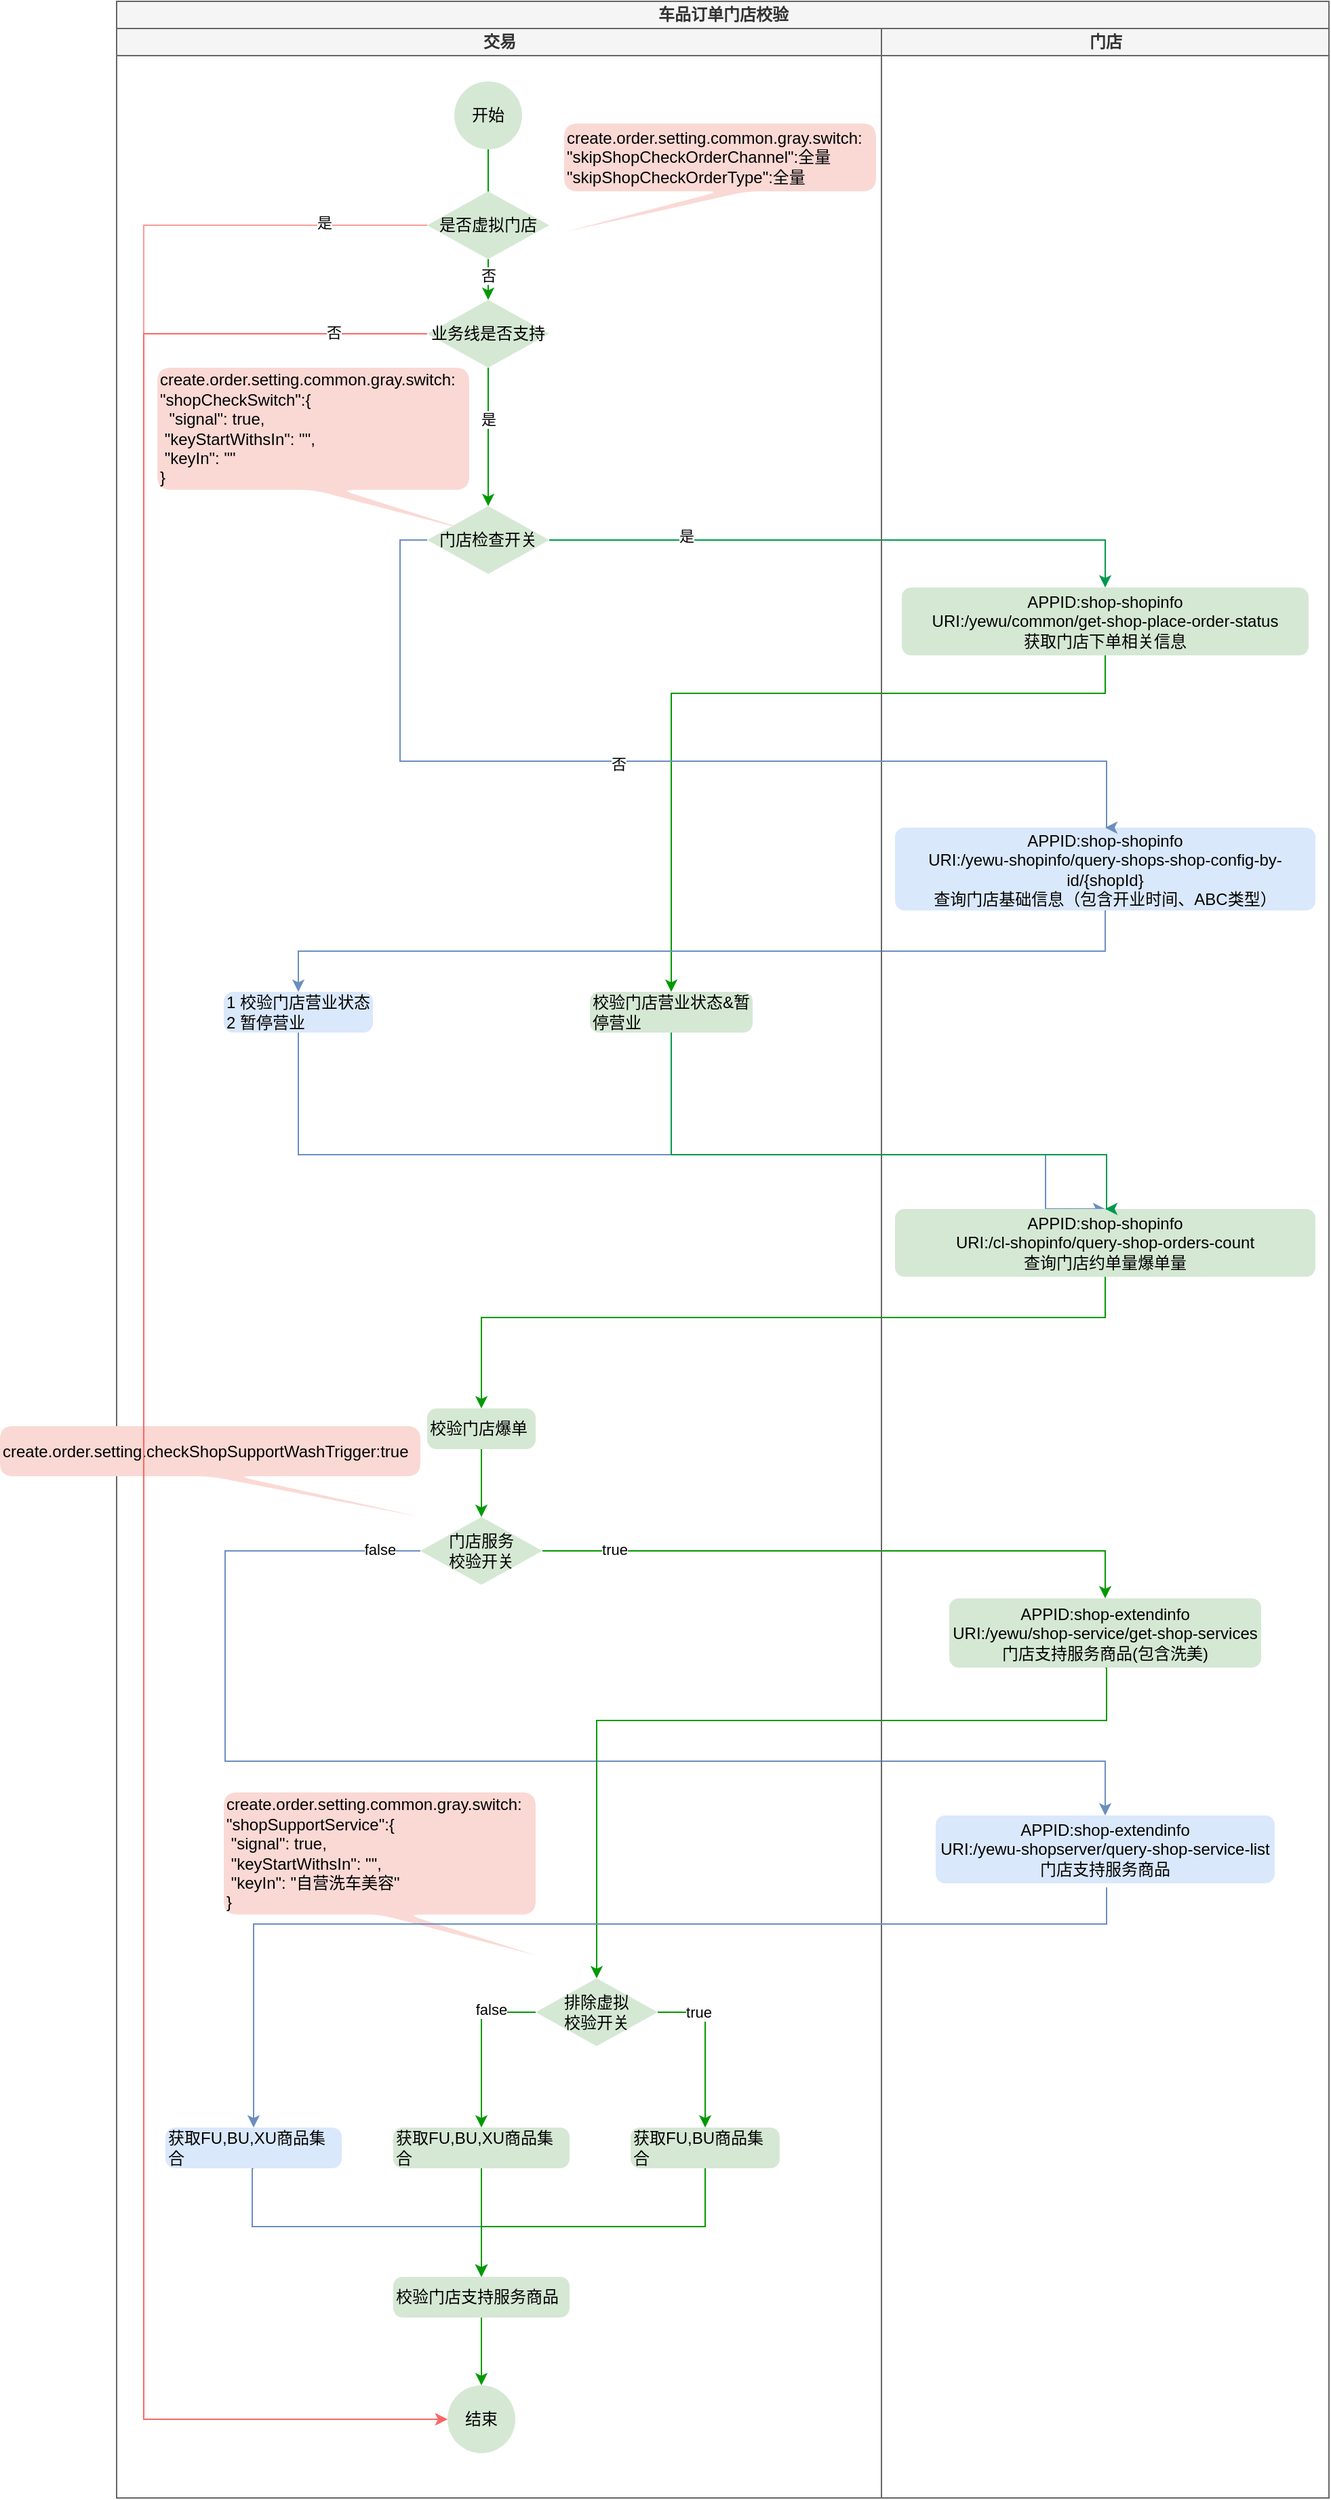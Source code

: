 <mxfile version="21.1.2" type="github">
  <diagram name="第 1 页" id="AVt_y9dyFcYkNv5ktKgn">
    <mxGraphModel dx="1224" dy="708" grid="1" gridSize="10" guides="1" tooltips="1" connect="1" arrows="1" fold="1" page="1" pageScale="1" pageWidth="827" pageHeight="1169" math="0" shadow="0">
      <root>
        <mxCell id="0" />
        <mxCell id="1" parent="0" />
        <mxCell id="YUauxcNz8qm9SXKkw9LV-1" value="车品订单门店校验" style="swimlane;childLayout=stackLayout;resizeParent=1;resizeParentMax=0;startSize=20;html=1;strokeColor=#666666;fillColor=#f5f5f5;fontColor=#333333;" vertex="1" parent="1">
          <mxGeometry x="200" y="550" width="894" height="1840" as="geometry" />
        </mxCell>
        <mxCell id="YUauxcNz8qm9SXKkw9LV-2" style="edgeStyle=orthogonalEdgeStyle;rounded=0;orthogonalLoop=1;jettySize=auto;html=1;exitX=1;exitY=0.5;exitDx=0;exitDy=0;exitPerimeter=0;strokeColor=#00994D;" edge="1" parent="YUauxcNz8qm9SXKkw9LV-1" source="YUauxcNz8qm9SXKkw9LV-23" target="YUauxcNz8qm9SXKkw9LV-50">
          <mxGeometry relative="1" as="geometry" />
        </mxCell>
        <mxCell id="YUauxcNz8qm9SXKkw9LV-3" value="是" style="edgeLabel;html=1;align=center;verticalAlign=middle;resizable=0;points=[];" vertex="1" connectable="0" parent="YUauxcNz8qm9SXKkw9LV-2">
          <mxGeometry x="-0.545" y="3" relative="1" as="geometry">
            <mxPoint as="offset" />
          </mxGeometry>
        </mxCell>
        <mxCell id="YUauxcNz8qm9SXKkw9LV-8" style="edgeStyle=orthogonalEdgeStyle;rounded=0;orthogonalLoop=1;jettySize=auto;html=1;exitX=0.5;exitY=1;exitDx=0;exitDy=0;strokeColor=#009900;entryX=0.5;entryY=0;entryDx=0;entryDy=0;" edge="1" parent="YUauxcNz8qm9SXKkw9LV-1" source="YUauxcNz8qm9SXKkw9LV-50" target="YUauxcNz8qm9SXKkw9LV-25">
          <mxGeometry relative="1" as="geometry">
            <mxPoint x="340" y="730" as="targetPoint" />
            <Array as="points">
              <mxPoint x="685" y="510" />
              <mxPoint x="410" y="510" />
            </Array>
          </mxGeometry>
        </mxCell>
        <mxCell id="YUauxcNz8qm9SXKkw9LV-10" style="edgeStyle=orthogonalEdgeStyle;rounded=0;orthogonalLoop=1;jettySize=auto;html=1;exitX=0.5;exitY=1;exitDx=0;exitDy=0;strokeColor=#6C8EBF;entryX=0.5;entryY=0;entryDx=0;entryDy=0;" edge="1" parent="YUauxcNz8qm9SXKkw9LV-1" source="YUauxcNz8qm9SXKkw9LV-52" target="YUauxcNz8qm9SXKkw9LV-27">
          <mxGeometry relative="1" as="geometry">
            <mxPoint x="80" y="730" as="targetPoint" />
          </mxGeometry>
        </mxCell>
        <mxCell id="YUauxcNz8qm9SXKkw9LV-11" style="edgeStyle=orthogonalEdgeStyle;rounded=0;orthogonalLoop=1;jettySize=auto;html=1;entryX=0.5;entryY=0;entryDx=0;entryDy=0;strokeColor=#6C8EBF;exitX=0.5;exitY=1;exitDx=0;exitDy=0;" edge="1" parent="YUauxcNz8qm9SXKkw9LV-1" source="YUauxcNz8qm9SXKkw9LV-27" target="YUauxcNz8qm9SXKkw9LV-53">
          <mxGeometry relative="1" as="geometry">
            <mxPoint x="220" y="880" as="targetPoint" />
            <Array as="points">
              <mxPoint x="134" y="850" />
              <mxPoint x="685" y="850" />
            </Array>
          </mxGeometry>
        </mxCell>
        <mxCell id="YUauxcNz8qm9SXKkw9LV-13" style="edgeStyle=orthogonalEdgeStyle;rounded=0;orthogonalLoop=1;jettySize=auto;html=1;entryX=0.5;entryY=0;entryDx=0;entryDy=0;strokeColor=#009900;exitX=0.5;exitY=1;exitDx=0;exitDy=0;" edge="1" parent="YUauxcNz8qm9SXKkw9LV-1" source="YUauxcNz8qm9SXKkw9LV-53" target="YUauxcNz8qm9SXKkw9LV-30">
          <mxGeometry relative="1" as="geometry">
            <mxPoint x="220" y="910" as="targetPoint" />
            <mxPoint x="615" y="890" as="sourcePoint" />
            <Array as="points">
              <mxPoint x="615" y="970" />
              <mxPoint x="220" y="970" />
            </Array>
          </mxGeometry>
        </mxCell>
        <mxCell id="YUauxcNz8qm9SXKkw9LV-14" style="edgeStyle=orthogonalEdgeStyle;rounded=0;orthogonalLoop=1;jettySize=auto;html=1;entryX=0.5;entryY=0;entryDx=0;entryDy=0;strokeColor=#009900;" edge="1" parent="YUauxcNz8qm9SXKkw9LV-1" source="YUauxcNz8qm9SXKkw9LV-31" target="YUauxcNz8qm9SXKkw9LV-54">
          <mxGeometry relative="1" as="geometry">
            <mxPoint x="600" y="1177" as="targetPoint" />
          </mxGeometry>
        </mxCell>
        <mxCell id="YUauxcNz8qm9SXKkw9LV-15" value="true" style="edgeLabel;html=1;align=center;verticalAlign=middle;resizable=0;points=[];" vertex="1" connectable="0" parent="YUauxcNz8qm9SXKkw9LV-14">
          <mxGeometry x="-0.767" y="1" relative="1" as="geometry">
            <mxPoint as="offset" />
          </mxGeometry>
        </mxCell>
        <mxCell id="YUauxcNz8qm9SXKkw9LV-16" style="edgeStyle=orthogonalEdgeStyle;rounded=0;orthogonalLoop=1;jettySize=auto;html=1;entryX=0.5;entryY=0;entryDx=0;entryDy=0;strokeColor=#6C8EBF;" edge="1" parent="YUauxcNz8qm9SXKkw9LV-1" source="YUauxcNz8qm9SXKkw9LV-31" target="YUauxcNz8qm9SXKkw9LV-55">
          <mxGeometry relative="1" as="geometry">
            <mxPoint x="620" y="1417" as="targetPoint" />
            <Array as="points">
              <mxPoint x="80" y="1142" />
              <mxPoint x="80" y="1297" />
              <mxPoint x="729" y="1297" />
            </Array>
          </mxGeometry>
        </mxCell>
        <mxCell id="YUauxcNz8qm9SXKkw9LV-17" value="false" style="edgeLabel;html=1;align=center;verticalAlign=middle;resizable=0;points=[];" vertex="1" connectable="0" parent="YUauxcNz8qm9SXKkw9LV-16">
          <mxGeometry x="-0.939" y="-1" relative="1" as="geometry">
            <mxPoint as="offset" />
          </mxGeometry>
        </mxCell>
        <mxCell id="YUauxcNz8qm9SXKkw9LV-48" style="edgeStyle=orthogonalEdgeStyle;rounded=0;orthogonalLoop=1;jettySize=auto;html=1;strokeColor=#009900;entryX=0.5;entryY=0;entryDx=0;entryDy=0;entryPerimeter=0;exitX=0.5;exitY=1;exitDx=0;exitDy=0;" edge="1" parent="YUauxcNz8qm9SXKkw9LV-1" source="YUauxcNz8qm9SXKkw9LV-54" target="YUauxcNz8qm9SXKkw9LV-36">
          <mxGeometry relative="1" as="geometry">
            <mxPoint x="290" y="1457" as="targetPoint" />
            <Array as="points">
              <mxPoint x="730" y="1228" />
              <mxPoint x="730" y="1267" />
              <mxPoint x="354" y="1267" />
            </Array>
          </mxGeometry>
        </mxCell>
        <mxCell id="YUauxcNz8qm9SXKkw9LV-18" value="交易" style="swimlane;startSize=20;html=1;fillColor=#f5f5f5;fontColor=#333333;strokeColor=#666666;" vertex="1" parent="YUauxcNz8qm9SXKkw9LV-1">
          <mxGeometry y="20" width="564" height="1820" as="geometry" />
        </mxCell>
        <mxCell id="YUauxcNz8qm9SXKkw9LV-19" style="edgeStyle=orthogonalEdgeStyle;rounded=0;orthogonalLoop=1;jettySize=auto;html=1;strokeColor=#009900;" edge="1" parent="YUauxcNz8qm9SXKkw9LV-18" source="YUauxcNz8qm9SXKkw9LV-20">
          <mxGeometry relative="1" as="geometry">
            <mxPoint x="274" y="140" as="targetPoint" />
          </mxGeometry>
        </mxCell>
        <mxCell id="YUauxcNz8qm9SXKkw9LV-20" value="开始" style="strokeWidth=1;html=1;shape=mxgraph.flowchart.start_2;whiteSpace=wrap;fillColor=#d5e8d4;strokeColor=none;" vertex="1" parent="YUauxcNz8qm9SXKkw9LV-18">
          <mxGeometry x="249" y="39" width="50" height="50" as="geometry" />
        </mxCell>
        <mxCell id="YUauxcNz8qm9SXKkw9LV-23" value="门店检查开关" style="strokeWidth=1;html=1;shape=mxgraph.flowchart.decision;whiteSpace=wrap;fillColor=#d5e8d4;strokeColor=none;" vertex="1" parent="YUauxcNz8qm9SXKkw9LV-18">
          <mxGeometry x="229" y="352" width="90" height="50" as="geometry" />
        </mxCell>
        <mxCell id="YUauxcNz8qm9SXKkw9LV-25" value="&lt;div&gt;校验门店营业状态&amp;amp;暂停营业&lt;/div&gt;" style="rounded=1;whiteSpace=wrap;html=1;absoluteArcSize=1;arcSize=14;strokeWidth=1;align=left;strokeColor=none;fillColor=#d5e8d4;" vertex="1" parent="YUauxcNz8qm9SXKkw9LV-18">
          <mxGeometry x="349" y="710" width="120" height="30" as="geometry" />
        </mxCell>
        <mxCell id="YUauxcNz8qm9SXKkw9LV-27" value="&lt;div&gt;1 校验门店营业状态&lt;/div&gt;&lt;div&gt;2 暂停营业&lt;/div&gt;" style="rounded=1;whiteSpace=wrap;html=1;absoluteArcSize=1;arcSize=14;strokeWidth=1;align=left;strokeColor=none;fillColor=#dae8fc;" vertex="1" parent="YUauxcNz8qm9SXKkw9LV-18">
          <mxGeometry x="79" y="710" width="110" height="30" as="geometry" />
        </mxCell>
        <mxCell id="YUauxcNz8qm9SXKkw9LV-28" value="结束" style="strokeWidth=1;html=1;shape=mxgraph.flowchart.start_2;whiteSpace=wrap;fillColor=#d5e8d4;strokeColor=none;" vertex="1" parent="YUauxcNz8qm9SXKkw9LV-18">
          <mxGeometry x="244" y="1737" width="50" height="50" as="geometry" />
        </mxCell>
        <mxCell id="YUauxcNz8qm9SXKkw9LV-29" style="edgeStyle=orthogonalEdgeStyle;rounded=0;orthogonalLoop=1;jettySize=auto;html=1;exitX=0.5;exitY=1;exitDx=0;exitDy=0;entryX=0.5;entryY=0;entryDx=0;entryDy=0;entryPerimeter=0;strokeColor=#009900;" edge="1" parent="YUauxcNz8qm9SXKkw9LV-18" source="YUauxcNz8qm9SXKkw9LV-30" target="YUauxcNz8qm9SXKkw9LV-31">
          <mxGeometry relative="1" as="geometry">
            <mxPoint x="269" y="1087" as="targetPoint" />
          </mxGeometry>
        </mxCell>
        <mxCell id="YUauxcNz8qm9SXKkw9LV-30" value="&lt;div&gt;校验门店爆单&lt;/div&gt;" style="rounded=1;whiteSpace=wrap;html=1;absoluteArcSize=1;arcSize=14;strokeWidth=1;align=left;strokeColor=none;fillColor=#d5e8d4;" vertex="1" parent="YUauxcNz8qm9SXKkw9LV-18">
          <mxGeometry x="229" y="1017" width="80" height="30" as="geometry" />
        </mxCell>
        <mxCell id="YUauxcNz8qm9SXKkw9LV-31" value="门店服务&lt;br&gt;校验开关" style="strokeWidth=1;html=1;shape=mxgraph.flowchart.decision;whiteSpace=wrap;fillColor=#d5e8d4;strokeColor=none;" vertex="1" parent="YUauxcNz8qm9SXKkw9LV-18">
          <mxGeometry x="224" y="1097" width="90" height="50" as="geometry" />
        </mxCell>
        <mxCell id="YUauxcNz8qm9SXKkw9LV-32" style="edgeStyle=orthogonalEdgeStyle;rounded=0;orthogonalLoop=1;jettySize=auto;html=1;entryX=0.5;entryY=0;entryDx=0;entryDy=0;strokeColor=#009900;" edge="1" parent="YUauxcNz8qm9SXKkw9LV-18" source="YUauxcNz8qm9SXKkw9LV-36" target="YUauxcNz8qm9SXKkw9LV-44">
          <mxGeometry relative="1" as="geometry">
            <mxPoint x="419" y="1527" as="targetPoint" />
            <Array as="points">
              <mxPoint x="434" y="1462" />
            </Array>
          </mxGeometry>
        </mxCell>
        <mxCell id="YUauxcNz8qm9SXKkw9LV-33" value="true" style="edgeLabel;html=1;align=center;verticalAlign=middle;resizable=0;points=[];" vertex="1" connectable="0" parent="YUauxcNz8qm9SXKkw9LV-32">
          <mxGeometry x="-0.5" relative="1" as="geometry">
            <mxPoint as="offset" />
          </mxGeometry>
        </mxCell>
        <mxCell id="YUauxcNz8qm9SXKkw9LV-34" style="edgeStyle=orthogonalEdgeStyle;rounded=0;orthogonalLoop=1;jettySize=auto;html=1;entryX=0.5;entryY=0;entryDx=0;entryDy=0;strokeColor=#009900;" edge="1" parent="YUauxcNz8qm9SXKkw9LV-18" source="YUauxcNz8qm9SXKkw9LV-36" target="YUauxcNz8qm9SXKkw9LV-42">
          <mxGeometry relative="1" as="geometry">
            <mxPoint x="259" y="1527" as="targetPoint" />
            <Array as="points">
              <mxPoint x="269" y="1462" />
            </Array>
          </mxGeometry>
        </mxCell>
        <mxCell id="YUauxcNz8qm9SXKkw9LV-35" value="false" style="edgeLabel;html=1;align=center;verticalAlign=middle;resizable=0;points=[];" vertex="1" connectable="0" parent="YUauxcNz8qm9SXKkw9LV-34">
          <mxGeometry x="-0.472" y="-2" relative="1" as="geometry">
            <mxPoint as="offset" />
          </mxGeometry>
        </mxCell>
        <mxCell id="YUauxcNz8qm9SXKkw9LV-36" value="排除虚拟&lt;br&gt;校验开关" style="strokeWidth=1;html=1;shape=mxgraph.flowchart.decision;whiteSpace=wrap;fillColor=#d5e8d4;strokeColor=none;" vertex="1" parent="YUauxcNz8qm9SXKkw9LV-18">
          <mxGeometry x="309" y="1437" width="90" height="50" as="geometry" />
        </mxCell>
        <mxCell id="YUauxcNz8qm9SXKkw9LV-37" style="edgeStyle=orthogonalEdgeStyle;rounded=0;orthogonalLoop=1;jettySize=auto;html=1;entryX=0.5;entryY=0;entryDx=0;entryDy=0;entryPerimeter=0;strokeColor=#009900;" edge="1" parent="YUauxcNz8qm9SXKkw9LV-18" source="YUauxcNz8qm9SXKkw9LV-38" target="YUauxcNz8qm9SXKkw9LV-28">
          <mxGeometry relative="1" as="geometry" />
        </mxCell>
        <mxCell id="YUauxcNz8qm9SXKkw9LV-38" value="&lt;div&gt;校验门店支持服务商品&lt;/div&gt;" style="rounded=1;whiteSpace=wrap;html=1;absoluteArcSize=1;arcSize=14;strokeWidth=1;align=left;strokeColor=none;fillColor=#d5e8d4;" vertex="1" parent="YUauxcNz8qm9SXKkw9LV-18">
          <mxGeometry x="204" y="1657" width="130" height="30" as="geometry" />
        </mxCell>
        <mxCell id="YUauxcNz8qm9SXKkw9LV-39" style="edgeStyle=orthogonalEdgeStyle;rounded=0;orthogonalLoop=1;jettySize=auto;html=1;exitX=0.5;exitY=1;exitDx=0;exitDy=0;entryX=0.5;entryY=0;entryDx=0;entryDy=0;strokeColor=#6C8EBF;" edge="1" parent="YUauxcNz8qm9SXKkw9LV-18" source="YUauxcNz8qm9SXKkw9LV-40" target="YUauxcNz8qm9SXKkw9LV-38">
          <mxGeometry relative="1" as="geometry">
            <mxPoint x="124" y="1577" as="sourcePoint" />
            <Array as="points">
              <mxPoint x="100" y="1577" />
              <mxPoint x="100" y="1620" />
              <mxPoint x="269" y="1620" />
            </Array>
          </mxGeometry>
        </mxCell>
        <mxCell id="YUauxcNz8qm9SXKkw9LV-40" value="获取FU,BU,XU&lt;span style=&quot;background-color: initial;&quot;&gt;商品集合&lt;/span&gt;" style="rounded=1;whiteSpace=wrap;html=1;absoluteArcSize=1;arcSize=14;strokeWidth=1;align=left;strokeColor=none;fillColor=#dae8fc;" vertex="1" parent="YUauxcNz8qm9SXKkw9LV-18">
          <mxGeometry x="36" y="1547" width="130" height="30" as="geometry" />
        </mxCell>
        <mxCell id="YUauxcNz8qm9SXKkw9LV-41" style="edgeStyle=orthogonalEdgeStyle;rounded=0;orthogonalLoop=1;jettySize=auto;html=1;entryX=0.5;entryY=0;entryDx=0;entryDy=0;strokeColor=#009900;" edge="1" parent="YUauxcNz8qm9SXKkw9LV-18" source="YUauxcNz8qm9SXKkw9LV-42" target="YUauxcNz8qm9SXKkw9LV-38">
          <mxGeometry relative="1" as="geometry" />
        </mxCell>
        <mxCell id="YUauxcNz8qm9SXKkw9LV-42" value="获取FU,BU,XU&lt;span style=&quot;background-color: initial;&quot;&gt;商品集合&lt;/span&gt;" style="rounded=1;whiteSpace=wrap;html=1;absoluteArcSize=1;arcSize=14;strokeWidth=1;align=left;strokeColor=none;fillColor=#d5e8d4;" vertex="1" parent="YUauxcNz8qm9SXKkw9LV-18">
          <mxGeometry x="204" y="1547" width="130" height="30" as="geometry" />
        </mxCell>
        <mxCell id="YUauxcNz8qm9SXKkw9LV-43" style="edgeStyle=orthogonalEdgeStyle;rounded=0;orthogonalLoop=1;jettySize=auto;html=1;entryX=0.5;entryY=0;entryDx=0;entryDy=0;strokeColor=#009900;" edge="1" parent="YUauxcNz8qm9SXKkw9LV-18" source="YUauxcNz8qm9SXKkw9LV-44" target="YUauxcNz8qm9SXKkw9LV-38">
          <mxGeometry relative="1" as="geometry">
            <Array as="points">
              <mxPoint x="434" y="1620" />
              <mxPoint x="269" y="1620" />
            </Array>
          </mxGeometry>
        </mxCell>
        <mxCell id="YUauxcNz8qm9SXKkw9LV-44" value="获取FU,BU&lt;span style=&quot;background-color: initial;&quot;&gt;商品集合&lt;/span&gt;" style="rounded=1;whiteSpace=wrap;html=1;absoluteArcSize=1;arcSize=14;strokeWidth=1;align=left;strokeColor=none;fillColor=#d5e8d4;" vertex="1" parent="YUauxcNz8qm9SXKkw9LV-18">
          <mxGeometry x="379" y="1547" width="110" height="30" as="geometry" />
        </mxCell>
        <mxCell id="YUauxcNz8qm9SXKkw9LV-46" value="create.order.setting.checkShopSupportWashTrigger:true" style="shape=callout;whiteSpace=wrap;html=1;perimeter=calloutPerimeter;position2=1;fillColor=#fad9d5;strokeColor=none;rounded=1;align=left;" vertex="1" parent="YUauxcNz8qm9SXKkw9LV-18">
          <mxGeometry x="-86" y="1030" width="310" height="67" as="geometry" />
        </mxCell>
        <mxCell id="YUauxcNz8qm9SXKkw9LV-47" value="create.order.setting.common.gray.switch:&lt;br&gt;&lt;div style=&quot;&quot;&gt;&lt;span style=&quot;background-color: initial;&quot;&gt;&quot;shopSupportService&quot;:&lt;/span&gt;{&lt;/div&gt;&lt;div&gt;&lt;span style=&quot;&quot;&gt;	&lt;/span&gt;&lt;span style=&quot;white-space: pre;&quot;&gt;	&lt;/span&gt;&quot;signal&quot;: true,&lt;/div&gt;&lt;div&gt;&lt;span style=&quot;&quot;&gt;	&lt;/span&gt;&lt;span style=&quot;white-space: pre;&quot;&gt;	&lt;/span&gt;&quot;keyStartWithsIn&quot;: &quot;&quot;,&lt;/div&gt;&lt;div&gt;&lt;span style=&quot;&quot;&gt;	&lt;/span&gt;&lt;span style=&quot;white-space: pre;&quot;&gt;	&lt;/span&gt;&quot;keyIn&quot;: &quot;自营洗车美容&quot;&lt;/div&gt;&lt;div&gt;}&lt;/div&gt;" style="shape=callout;whiteSpace=wrap;html=1;perimeter=calloutPerimeter;position2=1;fillColor=#fad9d5;strokeColor=none;rounded=1;align=left;" vertex="1" parent="YUauxcNz8qm9SXKkw9LV-18">
          <mxGeometry x="79" y="1300" width="230" height="120" as="geometry" />
        </mxCell>
        <mxCell id="YUauxcNz8qm9SXKkw9LV-61" style="edgeStyle=orthogonalEdgeStyle;rounded=0;orthogonalLoop=1;jettySize=auto;html=1;entryX=0;entryY=0.5;entryDx=0;entryDy=0;entryPerimeter=0;strokeColor=#FF9999;exitX=0;exitY=0.5;exitDx=0;exitDy=0;exitPerimeter=0;" edge="1" parent="YUauxcNz8qm9SXKkw9LV-18" source="YUauxcNz8qm9SXKkw9LV-59" target="YUauxcNz8qm9SXKkw9LV-28">
          <mxGeometry relative="1" as="geometry">
            <Array as="points">
              <mxPoint x="20" y="145" />
              <mxPoint x="20" y="1762" />
            </Array>
          </mxGeometry>
        </mxCell>
        <mxCell id="YUauxcNz8qm9SXKkw9LV-65" value="是" style="edgeLabel;html=1;align=center;verticalAlign=middle;resizable=0;points=[];" vertex="1" connectable="0" parent="YUauxcNz8qm9SXKkw9LV-61">
          <mxGeometry x="-0.926" y="-2" relative="1" as="geometry">
            <mxPoint as="offset" />
          </mxGeometry>
        </mxCell>
        <mxCell id="YUauxcNz8qm9SXKkw9LV-63" style="edgeStyle=orthogonalEdgeStyle;rounded=0;orthogonalLoop=1;jettySize=auto;html=1;exitX=0.5;exitY=1;exitDx=0;exitDy=0;exitPerimeter=0;strokeColor=#009900;" edge="1" parent="YUauxcNz8qm9SXKkw9LV-18" source="YUauxcNz8qm9SXKkw9LV-59" target="YUauxcNz8qm9SXKkw9LV-60">
          <mxGeometry relative="1" as="geometry">
            <Array as="points">
              <mxPoint x="274" y="190" />
              <mxPoint x="274" y="190" />
            </Array>
          </mxGeometry>
        </mxCell>
        <mxCell id="YUauxcNz8qm9SXKkw9LV-66" value="否" style="edgeLabel;html=1;align=center;verticalAlign=middle;resizable=0;points=[];" vertex="1" connectable="0" parent="YUauxcNz8qm9SXKkw9LV-63">
          <mxGeometry x="-0.25" relative="1" as="geometry">
            <mxPoint as="offset" />
          </mxGeometry>
        </mxCell>
        <mxCell id="YUauxcNz8qm9SXKkw9LV-59" value="是否虚拟门店" style="strokeWidth=1;html=1;shape=mxgraph.flowchart.decision;whiteSpace=wrap;fillColor=#d5e8d4;strokeColor=none;" vertex="1" parent="YUauxcNz8qm9SXKkw9LV-18">
          <mxGeometry x="229" y="120" width="90" height="50" as="geometry" />
        </mxCell>
        <mxCell id="YUauxcNz8qm9SXKkw9LV-62" style="edgeStyle=orthogonalEdgeStyle;rounded=0;orthogonalLoop=1;jettySize=auto;html=1;exitX=0;exitY=0.5;exitDx=0;exitDy=0;exitPerimeter=0;entryX=0;entryY=0.5;entryDx=0;entryDy=0;entryPerimeter=0;strokeColor=#FF6666;" edge="1" parent="YUauxcNz8qm9SXKkw9LV-18" source="YUauxcNz8qm9SXKkw9LV-60" target="YUauxcNz8qm9SXKkw9LV-28">
          <mxGeometry relative="1" as="geometry">
            <mxPoint x="240" y="1760" as="targetPoint" />
            <Array as="points">
              <mxPoint x="20" y="225" />
              <mxPoint x="20" y="1762" />
            </Array>
          </mxGeometry>
        </mxCell>
        <mxCell id="YUauxcNz8qm9SXKkw9LV-67" value="否" style="edgeLabel;html=1;align=center;verticalAlign=middle;resizable=0;points=[];" vertex="1" connectable="0" parent="YUauxcNz8qm9SXKkw9LV-62">
          <mxGeometry x="-0.93" y="-1" relative="1" as="geometry">
            <mxPoint as="offset" />
          </mxGeometry>
        </mxCell>
        <mxCell id="YUauxcNz8qm9SXKkw9LV-64" style="edgeStyle=orthogonalEdgeStyle;rounded=0;orthogonalLoop=1;jettySize=auto;html=1;entryX=0.5;entryY=0;entryDx=0;entryDy=0;entryPerimeter=0;strokeColor=#009900;" edge="1" parent="YUauxcNz8qm9SXKkw9LV-18" source="YUauxcNz8qm9SXKkw9LV-60" target="YUauxcNz8qm9SXKkw9LV-23">
          <mxGeometry relative="1" as="geometry" />
        </mxCell>
        <mxCell id="YUauxcNz8qm9SXKkw9LV-68" value="是" style="edgeLabel;html=1;align=center;verticalAlign=middle;resizable=0;points=[];" vertex="1" connectable="0" parent="YUauxcNz8qm9SXKkw9LV-64">
          <mxGeometry x="-0.255" relative="1" as="geometry">
            <mxPoint as="offset" />
          </mxGeometry>
        </mxCell>
        <mxCell id="YUauxcNz8qm9SXKkw9LV-60" value="业务线是否支持" style="strokeWidth=1;html=1;shape=mxgraph.flowchart.decision;whiteSpace=wrap;fillColor=#d5e8d4;strokeColor=none;" vertex="1" parent="YUauxcNz8qm9SXKkw9LV-18">
          <mxGeometry x="229" y="200" width="90" height="50" as="geometry" />
        </mxCell>
        <mxCell id="YUauxcNz8qm9SXKkw9LV-58" value="create.order.setting.common.gray.switch:&lt;br&gt;&lt;div style=&quot;&quot;&gt;&lt;span style=&quot;background-color: initial;&quot;&gt;&quot;shopCheckSwitch&quot;:&lt;/span&gt;{&lt;/div&gt;&lt;div&gt;&lt;span style=&quot;&quot;&gt;&lt;/span&gt;&amp;nbsp;&lt;span style=&quot;white-space: pre;&quot;&gt;	&lt;/span&gt;&quot;signal&quot;: true,&lt;/div&gt;&lt;div&gt;&lt;span style=&quot;&quot;&gt;	&lt;/span&gt;&lt;span style=&quot;white-space: pre;&quot;&gt;	&lt;/span&gt;&quot;keyStartWithsIn&quot;: &quot;&quot;,&lt;/div&gt;&lt;div&gt;&lt;span style=&quot;&quot;&gt;	&lt;/span&gt;&lt;span style=&quot;white-space: pre;&quot;&gt;	&lt;/span&gt;&quot;keyIn&quot;: &quot;&quot;&lt;/div&gt;&lt;div&gt;}&lt;/div&gt;" style="shape=callout;whiteSpace=wrap;html=1;perimeter=calloutPerimeter;position2=1;fillColor=#fad9d5;strokeColor=none;rounded=1;align=left;" vertex="1" parent="YUauxcNz8qm9SXKkw9LV-18">
          <mxGeometry x="30" y="250" width="230" height="120" as="geometry" />
        </mxCell>
        <mxCell id="YUauxcNz8qm9SXKkw9LV-69" value="create.order.setting.common.gray.switch:&lt;br&gt;&lt;div style=&quot;&quot;&gt;&lt;span style=&quot;background-color: initial;&quot;&gt;&quot;skipShopCheckOrderChannel&quot;:全量&lt;/span&gt;&lt;/div&gt;&lt;div style=&quot;&quot;&gt;&quot;skipShopCheckOrderType&quot;:全量&lt;/div&gt;" style="shape=callout;whiteSpace=wrap;html=1;perimeter=calloutPerimeter;position2=0;fillColor=#fad9d5;strokeColor=none;rounded=1;align=left;" vertex="1" parent="YUauxcNz8qm9SXKkw9LV-18">
          <mxGeometry x="330" y="70" width="230" height="80" as="geometry" />
        </mxCell>
        <mxCell id="YUauxcNz8qm9SXKkw9LV-49" value="门店" style="swimlane;startSize=20;html=1;fillColor=#f5f5f5;fontColor=#333333;strokeColor=#666666;" vertex="1" parent="YUauxcNz8qm9SXKkw9LV-1">
          <mxGeometry x="564" y="20" width="330" height="1820" as="geometry" />
        </mxCell>
        <mxCell id="YUauxcNz8qm9SXKkw9LV-50" value="&lt;div&gt;APPID:shop-shopinfo&lt;/div&gt;&lt;div&gt;URI:/yewu/common/get-shop-place-order-status&lt;/div&gt;&lt;div&gt;获取门店下单相关信息&lt;br&gt;&lt;/div&gt;" style="rounded=1;whiteSpace=wrap;html=1;absoluteArcSize=1;arcSize=14;strokeWidth=1;strokeColor=none;fillColor=#d5e8d4;" vertex="1" parent="YUauxcNz8qm9SXKkw9LV-49">
          <mxGeometry x="15" y="412" width="300" height="50" as="geometry" />
        </mxCell>
        <mxCell id="YUauxcNz8qm9SXKkw9LV-52" value="&lt;div&gt;APPID:shop-shopinfo&lt;/div&gt;&lt;div&gt;URI:/yewu-shopinfo/query-shops-shop-config-by-id/{shopId}&lt;/div&gt;&lt;div&gt;查询门店基础信息（包含开业时间、ABC类型）&lt;br&gt;&lt;/div&gt;" style="rounded=1;whiteSpace=wrap;html=1;absoluteArcSize=1;arcSize=14;strokeWidth=1;strokeColor=none;fillColor=#dae8fc;" vertex="1" parent="YUauxcNz8qm9SXKkw9LV-49">
          <mxGeometry x="10" y="589" width="310" height="61" as="geometry" />
        </mxCell>
        <mxCell id="YUauxcNz8qm9SXKkw9LV-53" value="&lt;div&gt;APPID:shop-shopinfo&lt;/div&gt;&lt;div&gt;URI:/cl-shopinfo/query-shop-orders-count&lt;/div&gt;&lt;div&gt;查询门店约单量爆单量&lt;br&gt;&lt;/div&gt;" style="rounded=1;whiteSpace=wrap;html=1;absoluteArcSize=1;arcSize=14;strokeWidth=1;strokeColor=none;fillColor=#d5e8d4;" vertex="1" parent="YUauxcNz8qm9SXKkw9LV-49">
          <mxGeometry x="10" y="870" width="310" height="50" as="geometry" />
        </mxCell>
        <mxCell id="YUauxcNz8qm9SXKkw9LV-54" value="&lt;div&gt;APPID:shop-extendinfo&lt;/div&gt;&lt;div&gt;URI:/yewu/shop-service/get-shop-services&lt;/div&gt;&lt;div&gt;门店支持服务商品(包含洗美)&lt;br&gt;&lt;/div&gt;" style="rounded=1;whiteSpace=wrap;html=1;absoluteArcSize=1;arcSize=14;strokeWidth=1;strokeColor=none;fillColor=#d5e8d4;" vertex="1" parent="YUauxcNz8qm9SXKkw9LV-49">
          <mxGeometry x="50" y="1157" width="230" height="51" as="geometry" />
        </mxCell>
        <mxCell id="YUauxcNz8qm9SXKkw9LV-55" value="&lt;div&gt;APPID:shop-extendinfo&lt;/div&gt;&lt;div&gt;URI:/yewu-shopserver/query-shop-service-list&lt;/div&gt;&lt;div&gt;门店支持服务商品&lt;br&gt;&lt;/div&gt;" style="rounded=1;whiteSpace=wrap;html=1;absoluteArcSize=1;arcSize=14;strokeWidth=1;strokeColor=none;fillColor=#dae8fc;" vertex="1" parent="YUauxcNz8qm9SXKkw9LV-49">
          <mxGeometry x="40" y="1317" width="250" height="50" as="geometry" />
        </mxCell>
        <mxCell id="YUauxcNz8qm9SXKkw9LV-56" style="edgeStyle=orthogonalEdgeStyle;rounded=0;orthogonalLoop=1;jettySize=auto;html=1;entryX=0.5;entryY=0;entryDx=0;entryDy=0;strokeColor=#6C8EBF;" edge="1" parent="YUauxcNz8qm9SXKkw9LV-1" target="YUauxcNz8qm9SXKkw9LV-40">
          <mxGeometry relative="1" as="geometry">
            <mxPoint x="80" y="1547" as="targetPoint" />
            <Array as="points">
              <mxPoint x="615" y="1417" />
              <mxPoint x="100" y="1417" />
            </Array>
            <mxPoint x="730" y="1390" as="sourcePoint" />
          </mxGeometry>
        </mxCell>
        <mxCell id="YUauxcNz8qm9SXKkw9LV-57" style="edgeStyle=orthogonalEdgeStyle;rounded=0;orthogonalLoop=1;jettySize=auto;html=1;exitX=0.5;exitY=1;exitDx=0;exitDy=0;strokeColor=#00994D;entryX=0.5;entryY=0;entryDx=0;entryDy=0;" edge="1" parent="YUauxcNz8qm9SXKkw9LV-1" source="YUauxcNz8qm9SXKkw9LV-25" target="YUauxcNz8qm9SXKkw9LV-53">
          <mxGeometry relative="1" as="geometry">
            <mxPoint x="460" y="850" as="targetPoint" />
            <Array as="points">
              <mxPoint x="409" y="850" />
              <mxPoint x="730" y="850" />
            </Array>
          </mxGeometry>
        </mxCell>
        <mxCell id="YUauxcNz8qm9SXKkw9LV-21" style="edgeStyle=orthogonalEdgeStyle;rounded=0;orthogonalLoop=1;jettySize=auto;html=1;exitX=0;exitY=0.5;exitDx=0;exitDy=0;exitPerimeter=0;strokeColor=#6C8EBF;entryX=0.5;entryY=0;entryDx=0;entryDy=0;" edge="1" parent="YUauxcNz8qm9SXKkw9LV-1" source="YUauxcNz8qm9SXKkw9LV-23" target="YUauxcNz8qm9SXKkw9LV-52">
          <mxGeometry relative="1" as="geometry">
            <mxPoint x="144" y="562" as="targetPoint" />
            <Array as="points">
              <mxPoint x="209" y="397" />
              <mxPoint x="209" y="560" />
              <mxPoint x="730" y="560" />
            </Array>
          </mxGeometry>
        </mxCell>
        <mxCell id="YUauxcNz8qm9SXKkw9LV-22" value="否" style="edgeLabel;html=1;align=center;verticalAlign=middle;resizable=0;points=[];" vertex="1" connectable="0" parent="YUauxcNz8qm9SXKkw9LV-21">
          <mxGeometry x="-0.088" y="-2" relative="1" as="geometry">
            <mxPoint as="offset" />
          </mxGeometry>
        </mxCell>
      </root>
    </mxGraphModel>
  </diagram>
</mxfile>
